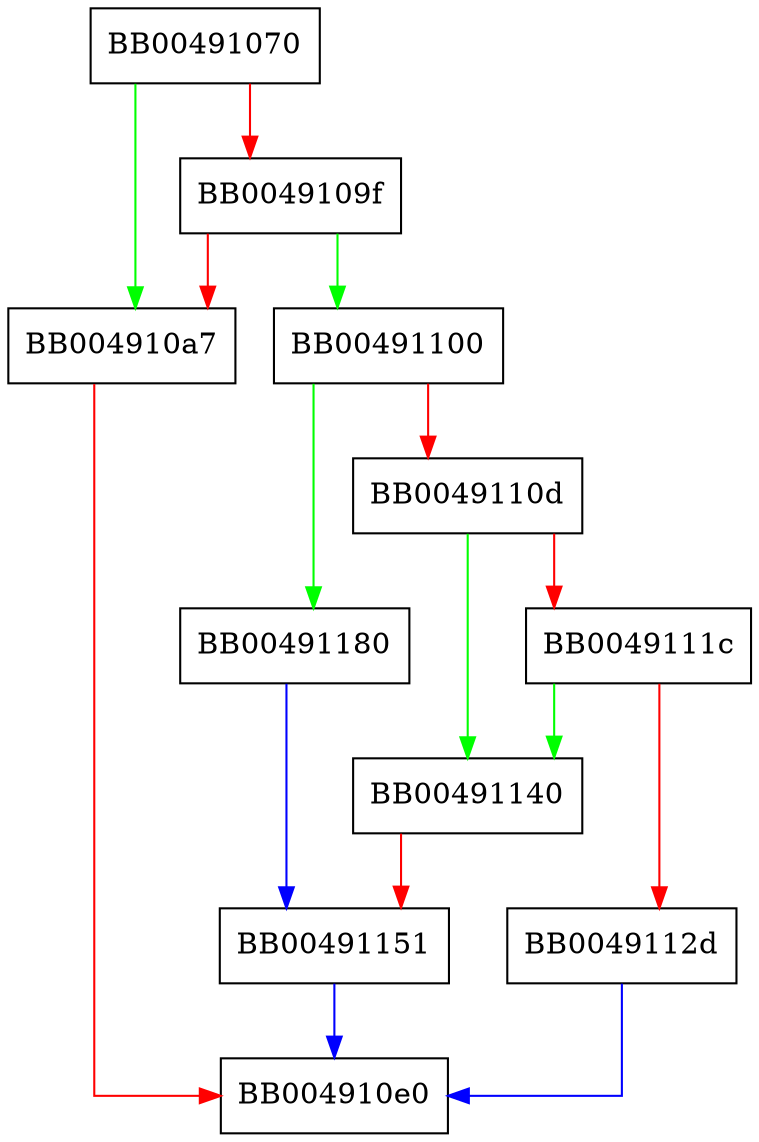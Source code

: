 digraph ssl_handshake_hash {
  node [shape="box"];
  graph [splines=ortho];
  BB00491070 -> BB004910a7 [color="green"];
  BB00491070 -> BB0049109f [color="red"];
  BB0049109f -> BB00491100 [color="green"];
  BB0049109f -> BB004910a7 [color="red"];
  BB004910a7 -> BB004910e0 [color="red"];
  BB00491100 -> BB00491180 [color="green"];
  BB00491100 -> BB0049110d [color="red"];
  BB0049110d -> BB00491140 [color="green"];
  BB0049110d -> BB0049111c [color="red"];
  BB0049111c -> BB00491140 [color="green"];
  BB0049111c -> BB0049112d [color="red"];
  BB0049112d -> BB004910e0 [color="blue"];
  BB00491140 -> BB00491151 [color="red"];
  BB00491151 -> BB004910e0 [color="blue"];
  BB00491180 -> BB00491151 [color="blue"];
}